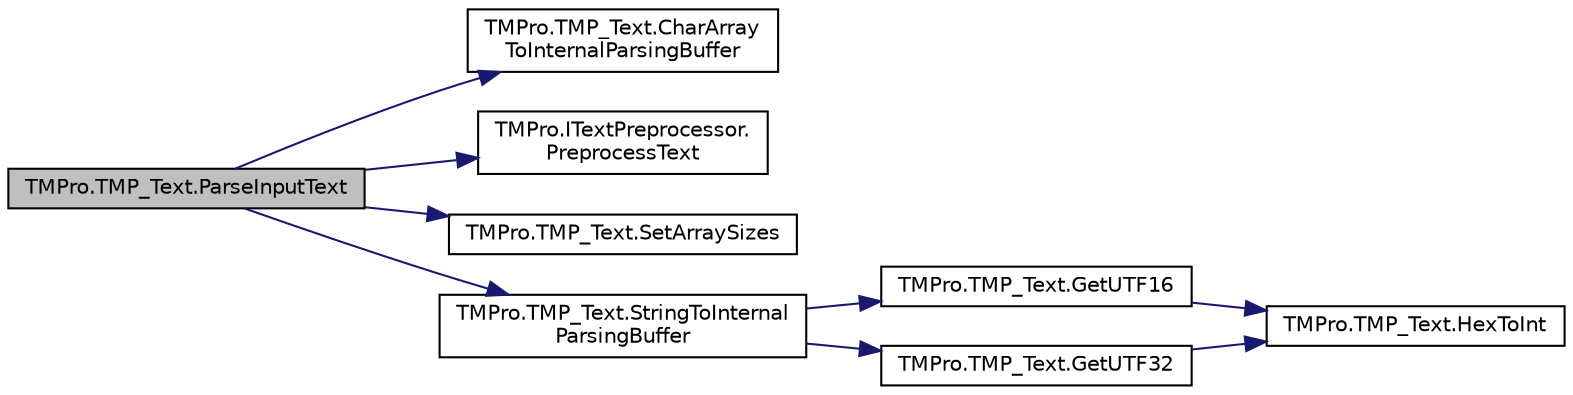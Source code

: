 digraph "TMPro.TMP_Text.ParseInputText"
{
 // LATEX_PDF_SIZE
  edge [fontname="Helvetica",fontsize="10",labelfontname="Helvetica",labelfontsize="10"];
  node [fontname="Helvetica",fontsize="10",shape=record];
  rankdir="LR";
  Node1 [label="TMPro.TMP_Text.ParseInputText",height=0.2,width=0.4,color="black", fillcolor="grey75", style="filled", fontcolor="black",tooltip="Method to parse the input text based on its source"];
  Node1 -> Node2 [color="midnightblue",fontsize="10",style="solid",fontname="Helvetica"];
  Node2 [label="TMPro.TMP_Text.CharArray\lToInternalParsingBuffer",height=0.2,width=0.4,color="black", fillcolor="white", style="filled",URL="$class_t_m_pro_1_1_t_m_p___text.html#a6d53cd25d63debfdf935d1a8c6f80fd8",tooltip="Copies Content of formatted SetText() to charBuffer."];
  Node1 -> Node3 [color="midnightblue",fontsize="10",style="solid",fontname="Helvetica"];
  Node3 [label="TMPro.ITextPreprocessor.\lPreprocessText",height=0.2,width=0.4,color="black", fillcolor="white", style="filled",URL="$interface_t_m_pro_1_1_i_text_preprocessor.html#a211b26c6e7a5eec73c08ab268289c38a",tooltip="Function used for preprocessing of text"];
  Node1 -> Node4 [color="midnightblue",fontsize="10",style="solid",fontname="Helvetica"];
  Node4 [label="TMPro.TMP_Text.SetArraySizes",height=0.2,width=0.4,color="black", fillcolor="white", style="filled",URL="$class_t_m_pro_1_1_t_m_p___text.html#aae071dbc72453798f55d616867d137c4",tooltip="Method used to determine the number of visible characters and required buffer allocations."];
  Node1 -> Node5 [color="midnightblue",fontsize="10",style="solid",fontname="Helvetica"];
  Node5 [label="TMPro.TMP_Text.StringToInternal\lParsingBuffer",height=0.2,width=0.4,color="black", fillcolor="white", style="filled",URL="$class_t_m_pro_1_1_t_m_p___text.html#a0e45cd8e4f33d123b9068ba75cff441f",tooltip="Method to store the content of a string into an integer array."];
  Node5 -> Node6 [color="midnightblue",fontsize="10",style="solid",fontname="Helvetica"];
  Node6 [label="TMPro.TMP_Text.GetUTF16",height=0.2,width=0.4,color="black", fillcolor="white", style="filled",URL="$class_t_m_pro_1_1_t_m_p___text.html#ac300ce0327de1c0807c6617496b367cb",tooltip="Convert UTF-16 Hex to Char"];
  Node6 -> Node7 [color="midnightblue",fontsize="10",style="solid",fontname="Helvetica"];
  Node7 [label="TMPro.TMP_Text.HexToInt",height=0.2,width=0.4,color="black", fillcolor="white", style="filled",URL="$class_t_m_pro_1_1_t_m_p___text.html#a2c888ce3a21999d51131753730cac678",tooltip="Function to pack scale information in the UV2 Channel."];
  Node5 -> Node8 [color="midnightblue",fontsize="10",style="solid",fontname="Helvetica"];
  Node8 [label="TMPro.TMP_Text.GetUTF32",height=0.2,width=0.4,color="black", fillcolor="white", style="filled",URL="$class_t_m_pro_1_1_t_m_p___text.html#add381cfff574155b2b44eddc9fedd883",tooltip="Convert UTF-32 Hex to Char"];
  Node8 -> Node7 [color="midnightblue",fontsize="10",style="solid",fontname="Helvetica"];
}
